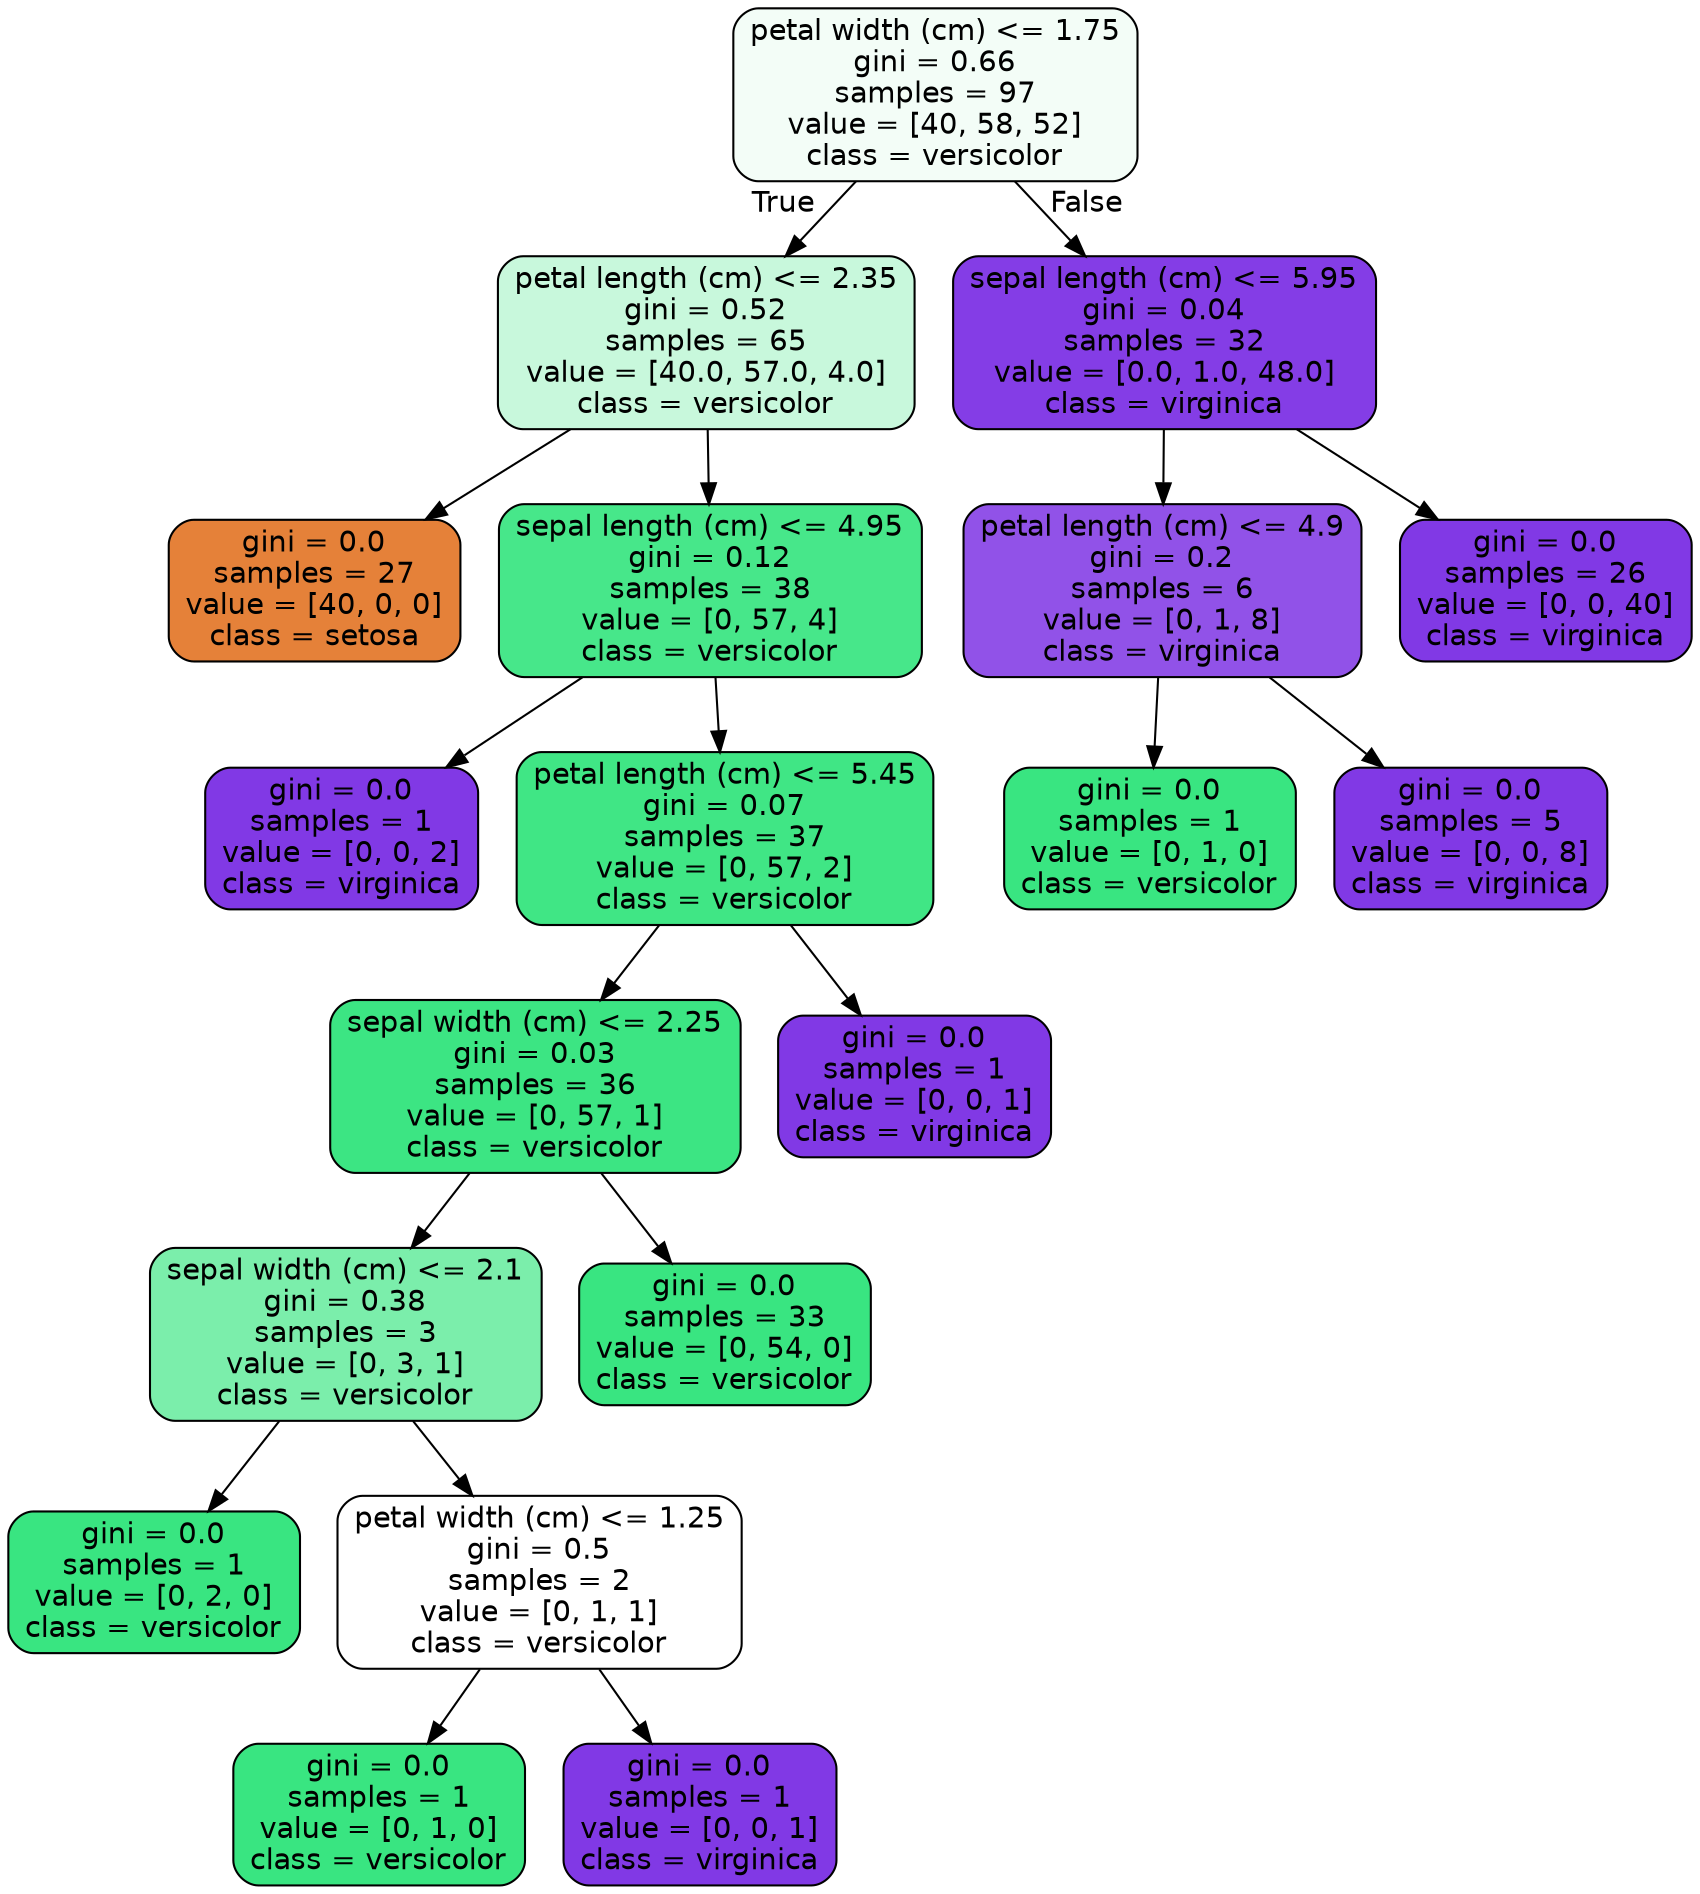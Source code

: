 digraph Tree {
node [shape=box, style="filled, rounded", color="black", fontname="helvetica"] ;
edge [fontname="helvetica"] ;
0 [label="petal width (cm) <= 1.75\ngini = 0.66\nsamples = 97\nvalue = [40, 58, 52]\nclass = versicolor", fillcolor="#f3fdf7"] ;
1 [label="petal length (cm) <= 2.35\ngini = 0.52\nsamples = 65\nvalue = [40.0, 57.0, 4.0]\nclass = versicolor", fillcolor="#c8f8dc"] ;
0 -> 1 [labeldistance=2.5, labelangle=45, headlabel="True"] ;
2 [label="gini = 0.0\nsamples = 27\nvalue = [40, 0, 0]\nclass = setosa", fillcolor="#e58139"] ;
1 -> 2 ;
3 [label="sepal length (cm) <= 4.95\ngini = 0.12\nsamples = 38\nvalue = [0, 57, 4]\nclass = versicolor", fillcolor="#47e78a"] ;
1 -> 3 ;
4 [label="gini = 0.0\nsamples = 1\nvalue = [0, 0, 2]\nclass = virginica", fillcolor="#8139e5"] ;
3 -> 4 ;
5 [label="petal length (cm) <= 5.45\ngini = 0.07\nsamples = 37\nvalue = [0, 57, 2]\nclass = versicolor", fillcolor="#40e685"] ;
3 -> 5 ;
6 [label="sepal width (cm) <= 2.25\ngini = 0.03\nsamples = 36\nvalue = [0, 57, 1]\nclass = versicolor", fillcolor="#3ce583"] ;
5 -> 6 ;
7 [label="sepal width (cm) <= 2.1\ngini = 0.38\nsamples = 3\nvalue = [0, 3, 1]\nclass = versicolor", fillcolor="#7beeab"] ;
6 -> 7 ;
8 [label="gini = 0.0\nsamples = 1\nvalue = [0, 2, 0]\nclass = versicolor", fillcolor="#39e581"] ;
7 -> 8 ;
9 [label="petal width (cm) <= 1.25\ngini = 0.5\nsamples = 2\nvalue = [0, 1, 1]\nclass = versicolor", fillcolor="#ffffff"] ;
7 -> 9 ;
10 [label="gini = 0.0\nsamples = 1\nvalue = [0, 1, 0]\nclass = versicolor", fillcolor="#39e581"] ;
9 -> 10 ;
11 [label="gini = 0.0\nsamples = 1\nvalue = [0, 0, 1]\nclass = virginica", fillcolor="#8139e5"] ;
9 -> 11 ;
12 [label="gini = 0.0\nsamples = 33\nvalue = [0, 54, 0]\nclass = versicolor", fillcolor="#39e581"] ;
6 -> 12 ;
13 [label="gini = 0.0\nsamples = 1\nvalue = [0, 0, 1]\nclass = virginica", fillcolor="#8139e5"] ;
5 -> 13 ;
14 [label="sepal length (cm) <= 5.95\ngini = 0.04\nsamples = 32\nvalue = [0.0, 1.0, 48.0]\nclass = virginica", fillcolor="#843de6"] ;
0 -> 14 [labeldistance=2.5, labelangle=-45, headlabel="False"] ;
15 [label="petal length (cm) <= 4.9\ngini = 0.2\nsamples = 6\nvalue = [0, 1, 8]\nclass = virginica", fillcolor="#9152e8"] ;
14 -> 15 ;
16 [label="gini = 0.0\nsamples = 1\nvalue = [0, 1, 0]\nclass = versicolor", fillcolor="#39e581"] ;
15 -> 16 ;
17 [label="gini = 0.0\nsamples = 5\nvalue = [0, 0, 8]\nclass = virginica", fillcolor="#8139e5"] ;
15 -> 17 ;
18 [label="gini = 0.0\nsamples = 26\nvalue = [0, 0, 40]\nclass = virginica", fillcolor="#8139e5"] ;
14 -> 18 ;
}